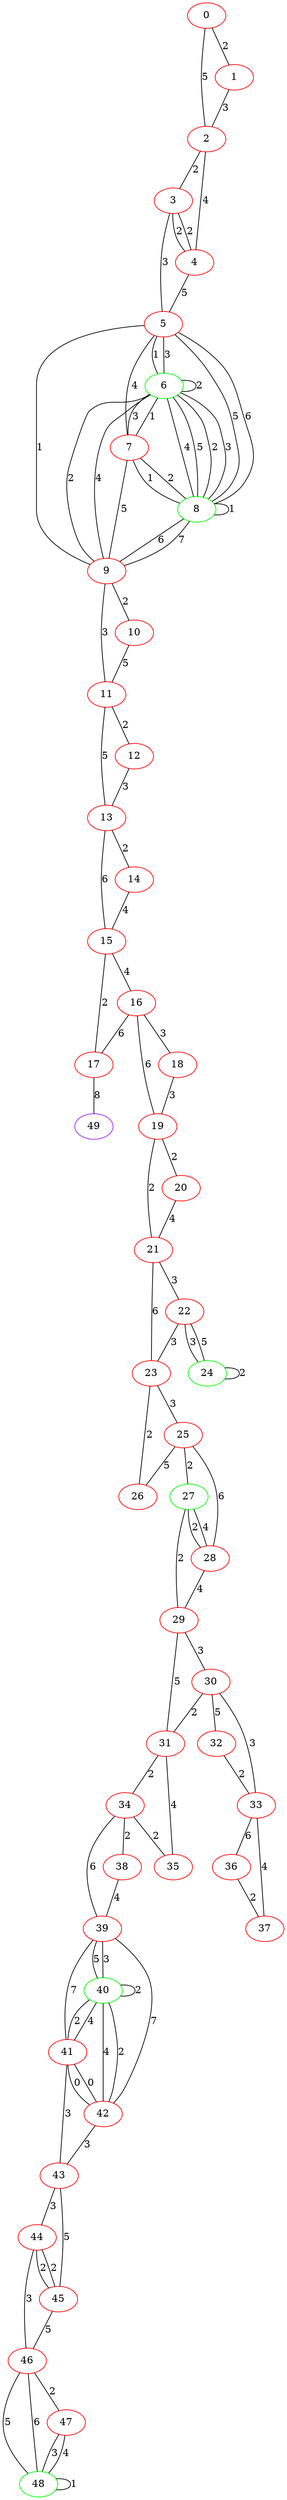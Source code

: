 graph "" {
0 [color=red, weight=1];
1 [color=red, weight=1];
2 [color=red, weight=1];
3 [color=red, weight=1];
4 [color=red, weight=1];
5 [color=red, weight=1];
6 [color=green, weight=2];
7 [color=red, weight=1];
8 [color=green, weight=2];
9 [color=red, weight=1];
10 [color=red, weight=1];
11 [color=red, weight=1];
12 [color=red, weight=1];
13 [color=red, weight=1];
14 [color=red, weight=1];
15 [color=red, weight=1];
16 [color=red, weight=1];
17 [color=red, weight=1];
18 [color=red, weight=1];
19 [color=red, weight=1];
20 [color=red, weight=1];
21 [color=red, weight=1];
22 [color=red, weight=1];
23 [color=red, weight=1];
24 [color=green, weight=2];
25 [color=red, weight=1];
26 [color=red, weight=1];
27 [color=green, weight=2];
28 [color=red, weight=1];
29 [color=red, weight=1];
30 [color=red, weight=1];
31 [color=red, weight=1];
32 [color=red, weight=1];
33 [color=red, weight=1];
34 [color=red, weight=1];
35 [color=red, weight=1];
36 [color=red, weight=1];
37 [color=red, weight=1];
38 [color=red, weight=1];
39 [color=red, weight=1];
40 [color=green, weight=2];
41 [color=red, weight=1];
42 [color=red, weight=1];
43 [color=red, weight=1];
44 [color=red, weight=1];
45 [color=red, weight=1];
46 [color=red, weight=1];
47 [color=red, weight=1];
48 [color=green, weight=2];
49 [color=purple, weight=4];
0 -- 1  [key=0, label=2];
0 -- 2  [key=0, label=5];
1 -- 2  [key=0, label=3];
2 -- 3  [key=0, label=2];
2 -- 4  [key=0, label=4];
3 -- 4  [key=0, label=2];
3 -- 4  [key=1, label=2];
3 -- 5  [key=0, label=3];
4 -- 5  [key=0, label=5];
5 -- 6  [key=0, label=1];
5 -- 6  [key=1, label=3];
5 -- 7  [key=0, label=4];
5 -- 8  [key=0, label=5];
5 -- 8  [key=1, label=6];
5 -- 9  [key=0, label=1];
6 -- 8  [key=0, label=4];
6 -- 8  [key=1, label=5];
6 -- 8  [key=2, label=2];
6 -- 8  [key=3, label=3];
6 -- 9  [key=0, label=2];
6 -- 9  [key=1, label=4];
6 -- 6  [key=0, label=2];
6 -- 7  [key=0, label=3];
6 -- 7  [key=1, label=1];
7 -- 8  [key=0, label=1];
7 -- 8  [key=1, label=2];
7 -- 9  [key=0, label=5];
8 -- 8  [key=0, label=1];
8 -- 9  [key=0, label=6];
8 -- 9  [key=1, label=7];
9 -- 10  [key=0, label=2];
9 -- 11  [key=0, label=3];
10 -- 11  [key=0, label=5];
11 -- 12  [key=0, label=2];
11 -- 13  [key=0, label=5];
12 -- 13  [key=0, label=3];
13 -- 14  [key=0, label=2];
13 -- 15  [key=0, label=6];
14 -- 15  [key=0, label=4];
15 -- 16  [key=0, label=4];
15 -- 17  [key=0, label=2];
16 -- 17  [key=0, label=6];
16 -- 18  [key=0, label=3];
16 -- 19  [key=0, label=6];
17 -- 49  [key=0, label=8];
18 -- 19  [key=0, label=3];
19 -- 20  [key=0, label=2];
19 -- 21  [key=0, label=2];
20 -- 21  [key=0, label=4];
21 -- 22  [key=0, label=3];
21 -- 23  [key=0, label=6];
22 -- 24  [key=0, label=3];
22 -- 24  [key=1, label=5];
22 -- 23  [key=0, label=3];
23 -- 25  [key=0, label=3];
23 -- 26  [key=0, label=2];
24 -- 24  [key=0, label=2];
25 -- 26  [key=0, label=5];
25 -- 27  [key=0, label=2];
25 -- 28  [key=0, label=6];
27 -- 28  [key=0, label=2];
27 -- 28  [key=1, label=4];
27 -- 29  [key=0, label=2];
28 -- 29  [key=0, label=4];
29 -- 30  [key=0, label=3];
29 -- 31  [key=0, label=5];
30 -- 32  [key=0, label=5];
30 -- 33  [key=0, label=3];
30 -- 31  [key=0, label=2];
31 -- 34  [key=0, label=2];
31 -- 35  [key=0, label=4];
32 -- 33  [key=0, label=2];
33 -- 36  [key=0, label=6];
33 -- 37  [key=0, label=4];
34 -- 35  [key=0, label=2];
34 -- 38  [key=0, label=2];
34 -- 39  [key=0, label=6];
36 -- 37  [key=0, label=2];
38 -- 39  [key=0, label=4];
39 -- 40  [key=0, label=3];
39 -- 40  [key=1, label=5];
39 -- 41  [key=0, label=7];
39 -- 42  [key=0, label=7];
40 -- 40  [key=0, label=2];
40 -- 41  [key=0, label=4];
40 -- 41  [key=1, label=2];
40 -- 42  [key=0, label=4];
40 -- 42  [key=1, label=2];
41 -- 42  [key=0, label=0];
41 -- 42  [key=1, label=0];
41 -- 43  [key=0, label=3];
42 -- 43  [key=0, label=3];
43 -- 44  [key=0, label=3];
43 -- 45  [key=0, label=5];
44 -- 45  [key=0, label=2];
44 -- 45  [key=1, label=2];
44 -- 46  [key=0, label=3];
45 -- 46  [key=0, label=5];
46 -- 48  [key=0, label=5];
46 -- 48  [key=1, label=6];
46 -- 47  [key=0, label=2];
47 -- 48  [key=0, label=3];
47 -- 48  [key=1, label=4];
48 -- 48  [key=0, label=1];
}
